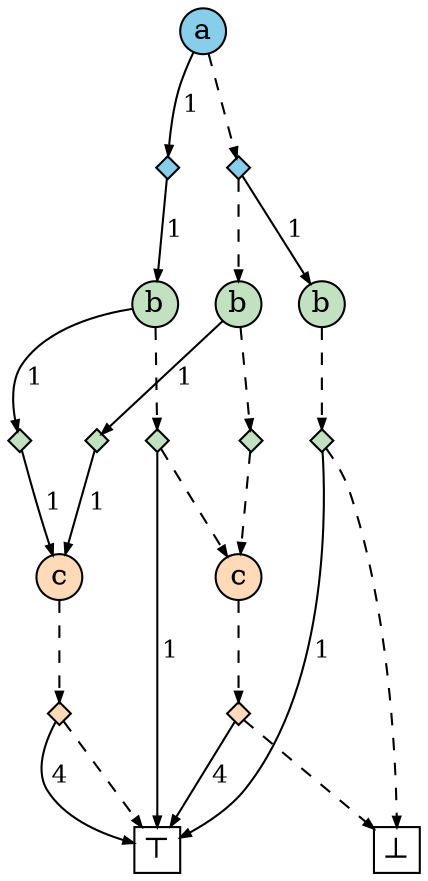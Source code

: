 
    digraph G {
       n34 [label="a", shape=circle, width=0.3, fixedsize=true, style=filled, fillcolor="skyblue"]
   n35 [label="", shape=diamond, width=0.15, height=0.15, style=filled, fillcolor="skyblue"]
   n34 -> n35 [arrowhead=normal, label=" 1 ", labelangle=-30, fontsize=12, arrowsize=0.5, color="#555", fontcolor="black"]
   n35 -> n36 [arrowhead=normal, label=" 1 ", labelangle=-30, fontsize=12, arrowsize=0.5, color="#555", fontcolor="black"]
   n36 [label="b", shape=circle, width=0.3, fixedsize=true, style=filled, fillcolor="#C1E1C1"]
   n37 [label="", shape=diamond, width=0.15, height=0.15, style=filled, fillcolor="#C1E1C1"]
   n36 -> n37 [arrowhead=normal, label=" 1 ", labelangle=-30, fontsize=12, arrowsize=0.5, color="#555", fontcolor="black"]
   n37 -> n38 [arrowhead=normal, label=" 1 ", labelangle=-30, fontsize=12, arrowsize=0.5, color="#555", fontcolor="black"]
   n38 [label="c", shape=circle, width=0.3, fixedsize=true, style=filled, fillcolor="peachpuff"]
   n39 [label="", shape=diamond, width=0.15, height=0.15, style=filled, fillcolor="peachpuff"]
   n38 -> n39 [arrowhead=normal, arrowsize=0.5, style=dashed, color="#555"]
   n39 -> n40 [arrowhead=normal, label=" 4 ", labelangle=-30, fontsize=12, arrowsize=0.5, color="#555", fontcolor="black"]
   n40 [label="⊤", shape=box, width=0.3, height=0.3, fixedsize=true]
   n39 -> n40 [arrowhead=normal, arrowsize=0.5, style=dashed, color="#555"]
   n41 [label="", shape=diamond, width=0.15, height=0.15, style=filled, fillcolor="#C1E1C1"]
   n36 -> n41 [arrowhead=normal, arrowsize=0.5, style=dashed, color="#555"]
   n41 -> n40 [arrowhead=normal, label=" 1 ", labelangle=-30, fontsize=12, arrowsize=0.5, color="#555", fontcolor="black"]
   n41 -> n42 [arrowhead=normal, arrowsize=0.5, style=dashed, color="#555"]
   n42 [label="c", shape=circle, width=0.3, fixedsize=true, style=filled, fillcolor="peachpuff"]
   n43 [label="", shape=diamond, width=0.15, height=0.15, style=filled, fillcolor="peachpuff"]
   n42 -> n43 [arrowhead=normal, arrowsize=0.5, style=dashed, color="#555"]
   n43 -> n40 [arrowhead=normal, label=" 4 ", labelangle=-30, fontsize=12, arrowsize=0.5, color="#555", fontcolor="black"]
   n43 -> n44 [arrowhead=normal, arrowsize=0.5, style=dashed, color="#555"]
   n44 [label="⊥", shape=box, width=0.3, height=0.3, fixedsize=true]
   n45 [label="", shape=diamond, width=0.15, height=0.15, style=filled, fillcolor="skyblue"]
   n34 -> n45 [arrowhead=normal, arrowsize=0.5, style=dashed, color="#555"]
   n45 -> n46 [arrowhead=normal, label=" 1 ", labelangle=-30, fontsize=12, arrowsize=0.5, color="#555", fontcolor="black"]
   n46 [label="b", shape=circle, width=0.3, fixedsize=true, style=filled, fillcolor="#C1E1C1"]
   n47 [label="", shape=diamond, width=0.15, height=0.15, style=filled, fillcolor="#C1E1C1"]
   n46 -> n47 [arrowhead=normal, arrowsize=0.5, style=dashed, color="#555"]
   n47 -> n40 [arrowhead=normal, label=" 1 ", labelangle=-30, fontsize=12, arrowsize=0.5, color="#555", fontcolor="black"]
   n47 -> n44 [arrowhead=normal, arrowsize=0.5, style=dashed, color="#555"]
   n45 -> n48 [arrowhead=normal, arrowsize=0.5, style=dashed, color="#555"]
   n48 [label="b", shape=circle, width=0.3, fixedsize=true, style=filled, fillcolor="#C1E1C1"]
   n49 [label="", shape=diamond, width=0.15, height=0.15, style=filled, fillcolor="#C1E1C1"]
   n48 -> n49 [arrowhead=normal, label=" 1 ", labelangle=-30, fontsize=12, arrowsize=0.5, color="#555", fontcolor="black"]
   n49 -> n38 [arrowhead=normal, label=" 1 ", labelangle=-30, fontsize=12, arrowsize=0.5, color="#555", fontcolor="black"]
   n50 [label="", shape=diamond, width=0.15, height=0.15, style=filled, fillcolor="#C1E1C1"]
   n48 -> n50 [arrowhead=normal, arrowsize=0.5, style=dashed, color="#555"]
   n50 -> n42 [arrowhead=normal, arrowsize=0.5, style=dashed, color="#555"]
   {rank=same; n39; n43}
   {rank=same; n50; n37; n49; n47; n41}
   {rank=same; n34}
   {rank=same; n35; n45}
   {rank=same; n36; n46; n48}
   {rank=same; n38; n42}

    }